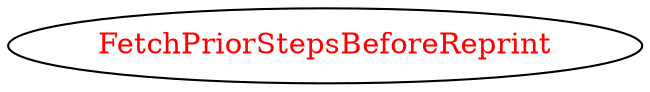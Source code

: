 digraph dependencyGraph {
 concentrate=true;
 ranksep="2.0";
 rankdir="LR"; 
 splines="ortho";
"FetchPriorStepsBeforeReprint" [fontcolor="red"];
}